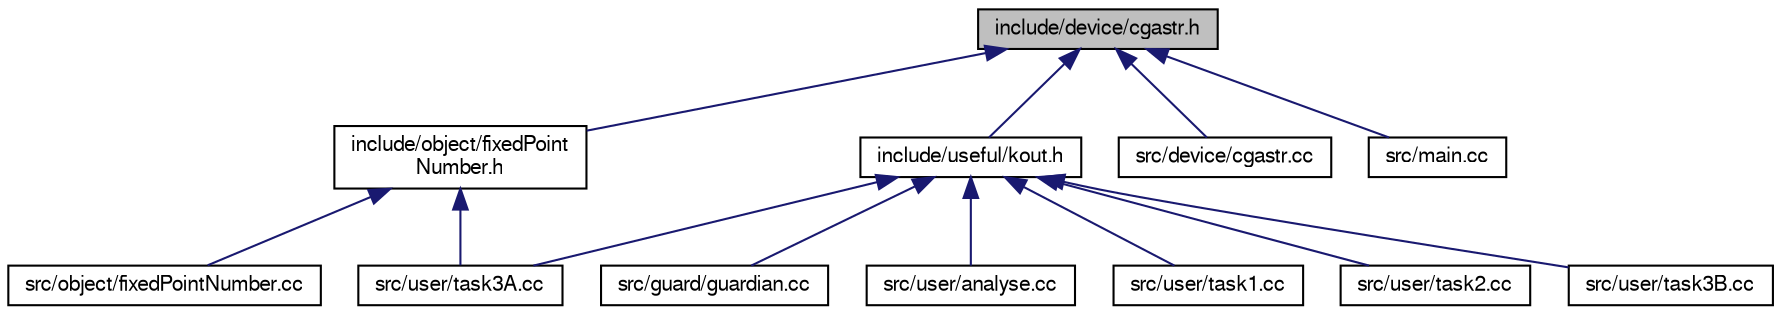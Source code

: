 digraph "include/device/cgastr.h"
{
  bgcolor="transparent";
  edge [fontname="FreeSans",fontsize="10",labelfontname="FreeSans",labelfontsize="10"];
  node [fontname="FreeSans",fontsize="10",shape=record];
  Node1 [label="include/device/cgastr.h",height=0.2,width=0.4,color="black", fillcolor="grey75", style="filled" fontcolor="black"];
  Node1 -> Node2 [dir="back",color="midnightblue",fontsize="10",style="solid",fontname="FreeSans"];
  Node2 [label="include/object/fixedPoint\lNumber.h",height=0.2,width=0.4,color="black",URL="$fixedPointNumber_8h.html"];
  Node2 -> Node3 [dir="back",color="midnightblue",fontsize="10",style="solid",fontname="FreeSans"];
  Node3 [label="src/object/fixedPointNumber.cc",height=0.2,width=0.4,color="black",URL="$fixedPointNumber_8cc.html"];
  Node2 -> Node4 [dir="back",color="midnightblue",fontsize="10",style="solid",fontname="FreeSans"];
  Node4 [label="src/user/task3A.cc",height=0.2,width=0.4,color="black",URL="$task3A_8cc.html"];
  Node1 -> Node5 [dir="back",color="midnightblue",fontsize="10",style="solid",fontname="FreeSans"];
  Node5 [label="include/useful/kout.h",height=0.2,width=0.4,color="black",URL="$kout_8h.html",tooltip="alles notwendige zum nutzen der in main.cc deklarierten globalen Variable kout"];
  Node5 -> Node6 [dir="back",color="midnightblue",fontsize="10",style="solid",fontname="FreeSans"];
  Node6 [label="src/guard/guardian.cc",height=0.2,width=0.4,color="black",URL="$guardian_8cc.html",tooltip="Interrupt-Behandlungsfunktionen."];
  Node5 -> Node7 [dir="back",color="midnightblue",fontsize="10",style="solid",fontname="FreeSans"];
  Node7 [label="src/user/analyse.cc",height=0.2,width=0.4,color="black",URL="$analyse_8cc.html"];
  Node5 -> Node8 [dir="back",color="midnightblue",fontsize="10",style="solid",fontname="FreeSans"];
  Node8 [label="src/user/task1.cc",height=0.2,width=0.4,color="black",URL="$task1_8cc.html"];
  Node5 -> Node9 [dir="back",color="midnightblue",fontsize="10",style="solid",fontname="FreeSans"];
  Node9 [label="src/user/task2.cc",height=0.2,width=0.4,color="black",URL="$task2_8cc.html"];
  Node5 -> Node4 [dir="back",color="midnightblue",fontsize="10",style="solid",fontname="FreeSans"];
  Node5 -> Node10 [dir="back",color="midnightblue",fontsize="10",style="solid",fontname="FreeSans"];
  Node10 [label="src/user/task3B.cc",height=0.2,width=0.4,color="black",URL="$task3B_8cc.html"];
  Node1 -> Node11 [dir="back",color="midnightblue",fontsize="10",style="solid",fontname="FreeSans"];
  Node11 [label="src/device/cgastr.cc",height=0.2,width=0.4,color="black",URL="$cgastr_8cc.html",tooltip="CGA_Stream ist hier implementiert"];
  Node1 -> Node12 [dir="back",color="midnightblue",fontsize="10",style="solid",fontname="FreeSans"];
  Node12 [label="src/main.cc",height=0.2,width=0.4,color="black",URL="$main_8cc.html",tooltip="Grunddatei von OOStuBS."];
}
